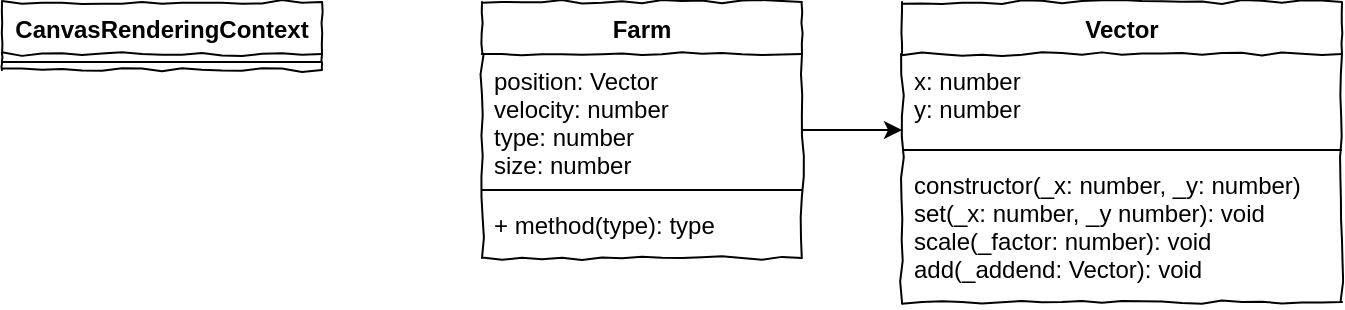 <mxfile version="14.6.13" type="device"><diagram id="LtoC2fBkHZa1BWU_p3-x" name="Page-1"><mxGraphModel dx="1130" dy="752" grid="1" gridSize="10" guides="1" tooltips="1" connect="1" arrows="1" fold="1" page="1" pageScale="1" pageWidth="827" pageHeight="1169" math="0" shadow="0"><root><mxCell id="0"/><mxCell id="1" parent="0"/><mxCell id="iDxGfDE0ecBBs0N5Aa1H-1" value="CanvasRenderingContext" style="swimlane;fontStyle=1;align=center;verticalAlign=top;childLayout=stackLayout;horizontal=1;startSize=26;horizontalStack=0;resizeParent=1;resizeParentMax=0;resizeLast=0;collapsible=1;marginBottom=0;rounded=0;shadow=0;comic=1;strokeWidth=1;" vertex="1" parent="1"><mxGeometry x="40" y="40" width="160" height="34" as="geometry"><mxRectangle x="20" y="670" width="90" height="26" as="alternateBounds"/></mxGeometry></mxCell><mxCell id="iDxGfDE0ecBBs0N5Aa1H-3" value="" style="line;strokeWidth=1;fillColor=none;align=left;verticalAlign=middle;spacingTop=-1;spacingLeft=3;spacingRight=3;rotatable=0;labelPosition=right;points=[];portConstraint=eastwest;" vertex="1" parent="iDxGfDE0ecBBs0N5Aa1H-1"><mxGeometry y="26" width="160" height="8" as="geometry"/></mxCell><mxCell id="iDxGfDE0ecBBs0N5Aa1H-15" style="edgeStyle=orthogonalEdgeStyle;rounded=0;orthogonalLoop=1;jettySize=auto;html=1;entryX=0;entryY=0.864;entryDx=0;entryDy=0;entryPerimeter=0;" edge="1" parent="1" source="iDxGfDE0ecBBs0N5Aa1H-6" target="iDxGfDE0ecBBs0N5Aa1H-11"><mxGeometry relative="1" as="geometry"/></mxCell><mxCell id="iDxGfDE0ecBBs0N5Aa1H-6" value="Farm" style="swimlane;fontStyle=1;align=center;verticalAlign=top;childLayout=stackLayout;horizontal=1;startSize=26;horizontalStack=0;resizeParent=1;resizeParentMax=0;resizeLast=0;collapsible=1;marginBottom=0;rounded=0;shadow=0;comic=1;strokeWidth=1;" vertex="1" parent="1"><mxGeometry x="280" y="40" width="160" height="128" as="geometry"><mxRectangle x="20" y="670" width="90" height="26" as="alternateBounds"/></mxGeometry></mxCell><mxCell id="iDxGfDE0ecBBs0N5Aa1H-7" value="position: Vector&#10;velocity: number&#10;type: number&#10;size: number" style="text;strokeColor=none;fillColor=none;align=left;verticalAlign=top;spacingLeft=4;spacingRight=4;overflow=hidden;rotatable=0;points=[[0,0.5],[1,0.5]];portConstraint=eastwest;" vertex="1" parent="iDxGfDE0ecBBs0N5Aa1H-6"><mxGeometry y="26" width="160" height="64" as="geometry"/></mxCell><mxCell id="iDxGfDE0ecBBs0N5Aa1H-8" value="" style="line;strokeWidth=1;fillColor=none;align=left;verticalAlign=middle;spacingTop=-1;spacingLeft=3;spacingRight=3;rotatable=0;labelPosition=right;points=[];portConstraint=eastwest;" vertex="1" parent="iDxGfDE0ecBBs0N5Aa1H-6"><mxGeometry y="90" width="160" height="8" as="geometry"/></mxCell><mxCell id="iDxGfDE0ecBBs0N5Aa1H-9" value="+ method(type): type" style="text;strokeColor=none;fillColor=none;align=left;verticalAlign=top;spacingLeft=4;spacingRight=4;overflow=hidden;rotatable=0;points=[[0,0.5],[1,0.5]];portConstraint=eastwest;" vertex="1" parent="iDxGfDE0ecBBs0N5Aa1H-6"><mxGeometry y="98" width="160" height="30" as="geometry"/></mxCell><mxCell id="iDxGfDE0ecBBs0N5Aa1H-10" value="Vector" style="swimlane;fontStyle=1;align=center;verticalAlign=top;childLayout=stackLayout;horizontal=1;startSize=26;horizontalStack=0;resizeParent=1;resizeParentMax=0;resizeLast=0;collapsible=1;marginBottom=0;rounded=0;shadow=0;comic=1;strokeWidth=1;" vertex="1" parent="1"><mxGeometry x="490" y="40" width="220" height="150" as="geometry"><mxRectangle x="330" y="300" width="90" height="26" as="alternateBounds"/></mxGeometry></mxCell><mxCell id="iDxGfDE0ecBBs0N5Aa1H-11" value="x: number&#10;y: number" style="text;strokeColor=none;fillColor=none;align=left;verticalAlign=top;spacingLeft=4;spacingRight=4;overflow=hidden;rotatable=0;points=[[0,0.5],[1,0.5]];portConstraint=eastwest;" vertex="1" parent="iDxGfDE0ecBBs0N5Aa1H-10"><mxGeometry y="26" width="220" height="44" as="geometry"/></mxCell><mxCell id="iDxGfDE0ecBBs0N5Aa1H-12" value="" style="line;strokeWidth=1;fillColor=none;align=left;verticalAlign=middle;spacingTop=-1;spacingLeft=3;spacingRight=3;rotatable=0;labelPosition=right;points=[];portConstraint=eastwest;" vertex="1" parent="iDxGfDE0ecBBs0N5Aa1H-10"><mxGeometry y="70" width="220" height="8" as="geometry"/></mxCell><mxCell id="iDxGfDE0ecBBs0N5Aa1H-13" value="constructor(_x: number, _y: number)&#10;set(_x: number, _y number): void&#10;scale(_factor: number): void&#10;add(_addend: Vector): void" style="text;strokeColor=none;fillColor=none;align=left;verticalAlign=top;spacingLeft=4;spacingRight=4;overflow=hidden;rotatable=0;points=[[0,0.5],[1,0.5]];portConstraint=eastwest;" vertex="1" parent="iDxGfDE0ecBBs0N5Aa1H-10"><mxGeometry y="78" width="220" height="72" as="geometry"/></mxCell></root></mxGraphModel></diagram></mxfile>